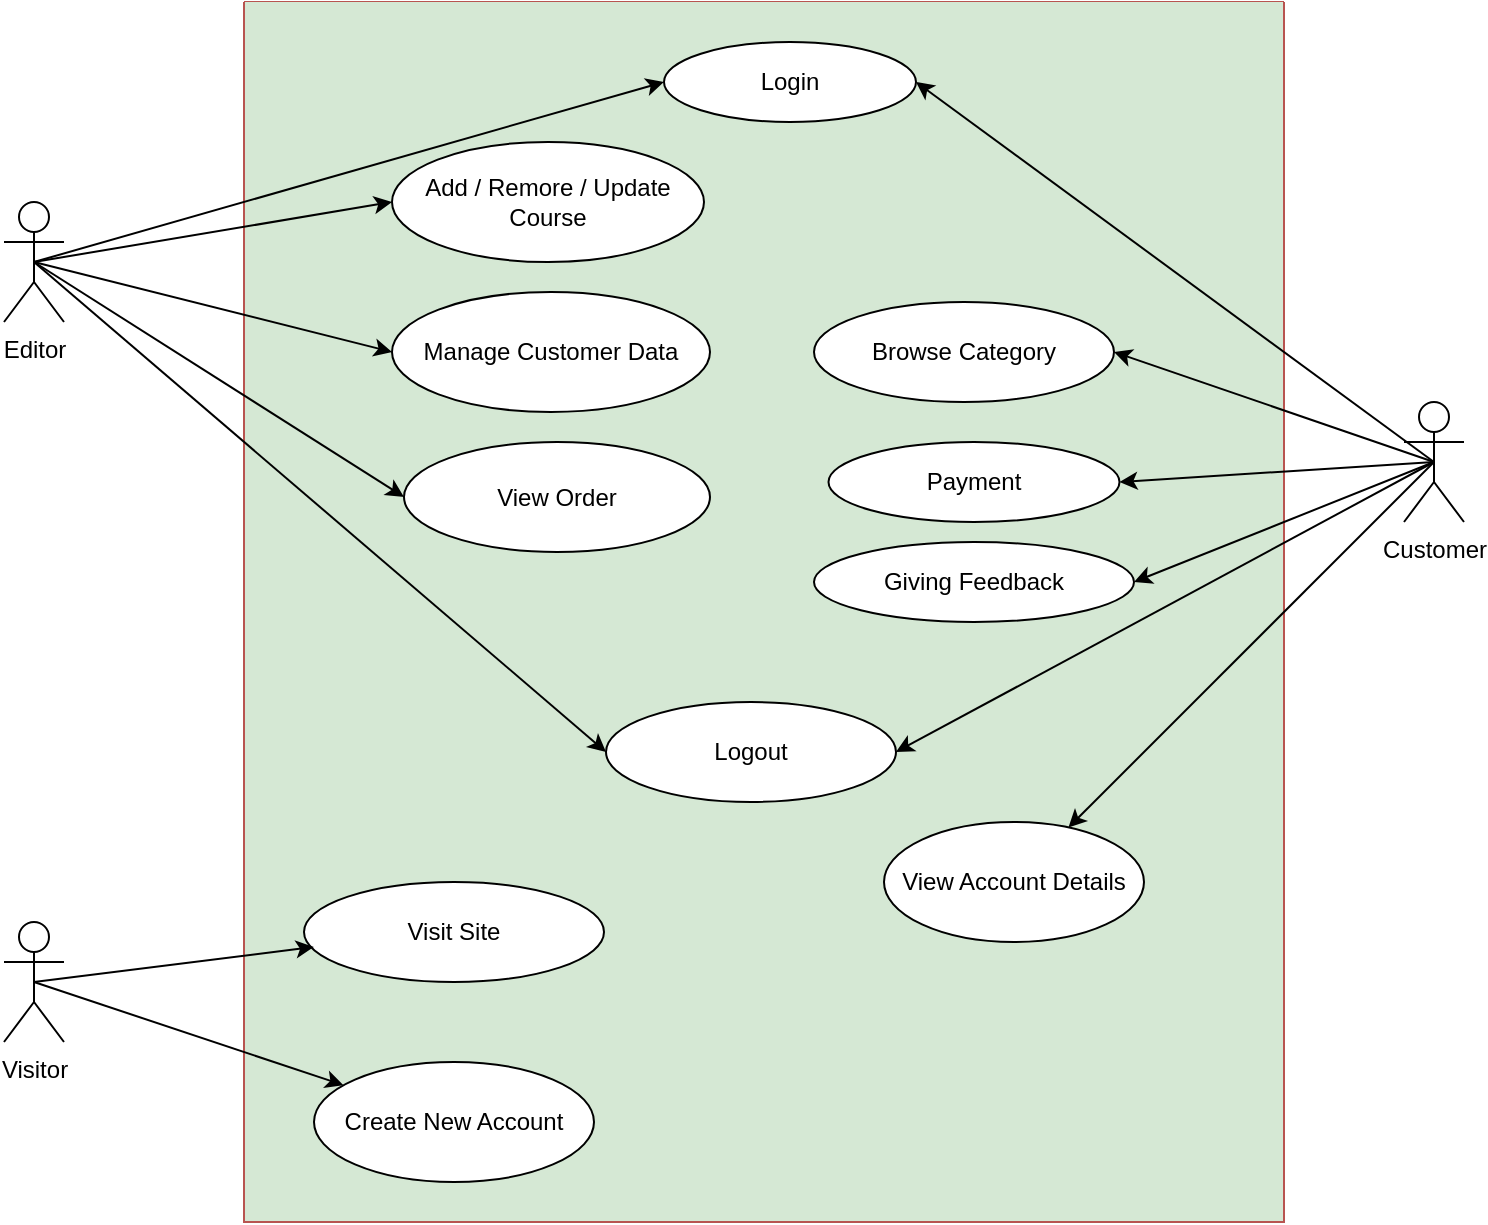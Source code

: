 <mxfile compressed="true" version="16.5.6" type="github"><diagram id="SVKaOEhVigUVczkBLGVq" name="Page-1"><mxGraphModel dx="868" dy="450" grid="1" gridSize="10" guides="1" tooltips="1" connect="1" arrows="1" fold="1" page="1" pageScale="1" pageWidth="827" pageHeight="1169" math="0" shadow="0"><root><object label="" id="0"><mxCell/></object><mxCell id="1" parent="0"/><mxCell id="2un76AmxoCiAzIp-n82Q-10" value="" style="swimlane;startSize=0;fillColor=#f8cecc;strokeColor=#b85450;swimlaneFillColor=#D5E8D4;gradientDirection=south;gradientColor=none;rounded=0;shadow=0;sketch=0;glass=0;labelBackgroundColor=none;" vertex="1" parent="1"><mxGeometry x="160" y="40" width="520" height="610" as="geometry"/></mxCell><mxCell id="c1tF5glh7n1Xves2hnFM-6" value="Create New Account" style="ellipse;whiteSpace=wrap;html=1;" parent="2un76AmxoCiAzIp-n82Q-10" vertex="1"><mxGeometry x="35" y="530" width="140" height="60" as="geometry"/></mxCell><mxCell id="c1tF5glh7n1Xves2hnFM-5" value="Visit Site" style="ellipse;whiteSpace=wrap;html=1;" parent="2un76AmxoCiAzIp-n82Q-10" vertex="1"><mxGeometry x="30" y="440" width="150" height="50" as="geometry"/></mxCell><mxCell id="c1tF5glh7n1Xves2hnFM-3" value="Logout" style="ellipse;whiteSpace=wrap;html=1;" parent="2un76AmxoCiAzIp-n82Q-10" vertex="1"><mxGeometry x="181" y="350" width="145" height="50" as="geometry"/></mxCell><mxCell id="c1tF5glh7n1Xves2hnFM-4" value="View Account Details" style="ellipse;whiteSpace=wrap;html=1;" parent="2un76AmxoCiAzIp-n82Q-10" vertex="1"><mxGeometry x="320" y="410" width="130" height="60" as="geometry"/></mxCell><mxCell id="2un76AmxoCiAzIp-n82Q-3" value="Giving Feedback" style="ellipse;whiteSpace=wrap;html=1;" vertex="1" parent="2un76AmxoCiAzIp-n82Q-10"><mxGeometry x="285" y="270" width="160" height="40" as="geometry"/></mxCell><mxCell id="2un76AmxoCiAzIp-n82Q-2" value="Payment" style="ellipse;whiteSpace=wrap;html=1;" vertex="1" parent="2un76AmxoCiAzIp-n82Q-10"><mxGeometry x="292.25" y="220" width="145.5" height="40" as="geometry"/></mxCell><mxCell id="2un76AmxoCiAzIp-n82Q-1" value="Browse Category" style="ellipse;whiteSpace=wrap;html=1;" vertex="1" parent="2un76AmxoCiAzIp-n82Q-10"><mxGeometry x="285" y="150" width="150" height="50" as="geometry"/></mxCell><mxCell id="c1tF5glh7n1Xves2hnFM-2" value="Login" style="ellipse;whiteSpace=wrap;html=1;" parent="2un76AmxoCiAzIp-n82Q-10" vertex="1"><mxGeometry x="210" y="20" width="126" height="40" as="geometry"/></mxCell><mxCell id="2un76AmxoCiAzIp-n82Q-4" value="Add / Remore / Update Course" style="ellipse;whiteSpace=wrap;html=1;" vertex="1" parent="2un76AmxoCiAzIp-n82Q-10"><mxGeometry x="74" y="70" width="156" height="60" as="geometry"/></mxCell><mxCell id="2un76AmxoCiAzIp-n82Q-12" value="Manage Customer Data" style="ellipse;whiteSpace=wrap;html=1;rounded=0;shadow=0;glass=0;labelBackgroundColor=none;sketch=0;gradientColor=none;gradientDirection=south;" vertex="1" parent="2un76AmxoCiAzIp-n82Q-10"><mxGeometry x="74" y="145" width="159" height="60" as="geometry"/></mxCell><mxCell id="2un76AmxoCiAzIp-n82Q-15" value="View Order" style="ellipse;whiteSpace=wrap;html=1;rounded=0;shadow=0;glass=0;labelBackgroundColor=none;sketch=0;gradientColor=none;gradientDirection=south;" vertex="1" parent="2un76AmxoCiAzIp-n82Q-10"><mxGeometry x="80" y="220" width="153" height="55" as="geometry"/></mxCell><mxCell id="cUy7YZxRetMB7Kt8PGve-1" value="Editor" style="shape=umlActor;verticalLabelPosition=bottom;verticalAlign=top;html=1;outlineConnect=0;" parent="1" vertex="1"><mxGeometry x="40" y="140" width="30" height="60" as="geometry"/></mxCell><mxCell id="cUy7YZxRetMB7Kt8PGve-2" value="Visitor" style="shape=umlActor;verticalLabelPosition=bottom;verticalAlign=top;html=1;outlineConnect=0;" parent="1" vertex="1"><mxGeometry x="40" y="500" width="30" height="60" as="geometry"/></mxCell><mxCell id="aoWT-LzkS2eulk2DC-qY-1" value="Customer" style="shape=umlActor;verticalLabelPosition=bottom;verticalAlign=top;html=1;outlineConnect=0;" parent="1" vertex="1"><mxGeometry x="740" y="240" width="30" height="60" as="geometry"/></mxCell><mxCell id="IfXhBUEUI42p9_bn3BJ2-1" value="" style="endArrow=classic;html=1;rounded=0;entryX=0;entryY=0.5;entryDx=0;entryDy=0;exitX=0.5;exitY=0.5;exitDx=0;exitDy=0;exitPerimeter=0;" parent="1" target="c1tF5glh7n1Xves2hnFM-2" edge="1" source="cUy7YZxRetMB7Kt8PGve-1"><mxGeometry width="50" height="50" relative="1" as="geometry"><mxPoint x="80" y="125" as="sourcePoint"/><mxPoint x="350" y="90" as="targetPoint"/></mxGeometry></mxCell><mxCell id="IfXhBUEUI42p9_bn3BJ2-2" value="" style="endArrow=classic;html=1;rounded=0;entryX=1;entryY=0.5;entryDx=0;entryDy=0;exitX=0.5;exitY=0.5;exitDx=0;exitDy=0;exitPerimeter=0;" parent="1" target="c1tF5glh7n1Xves2hnFM-2" edge="1" source="aoWT-LzkS2eulk2DC-qY-1"><mxGeometry width="50" height="50" relative="1" as="geometry"><mxPoint x="760" y="240" as="sourcePoint"/><mxPoint x="740" y="70" as="targetPoint"/></mxGeometry></mxCell><mxCell id="IfXhBUEUI42p9_bn3BJ2-3" value="" style="endArrow=classic;html=1;rounded=0;entryX=1;entryY=0.5;entryDx=0;entryDy=0;exitX=0.5;exitY=0.5;exitDx=0;exitDy=0;exitPerimeter=0;" parent="1" target="c1tF5glh7n1Xves2hnFM-3" edge="1" source="aoWT-LzkS2eulk2DC-qY-1"><mxGeometry width="50" height="50" relative="1" as="geometry"><mxPoint x="760" y="260" as="sourcePoint"/><mxPoint x="483.499" y="115.159" as="targetPoint"/></mxGeometry></mxCell><mxCell id="IfXhBUEUI42p9_bn3BJ2-4" value="" style="endArrow=classic;html=1;rounded=0;entryX=0;entryY=0.5;entryDx=0;entryDy=0;exitX=0.5;exitY=0.5;exitDx=0;exitDy=0;exitPerimeter=0;" parent="1" target="c1tF5glh7n1Xves2hnFM-3" edge="1" source="cUy7YZxRetMB7Kt8PGve-1"><mxGeometry width="50" height="50" relative="1" as="geometry"><mxPoint x="80" y="135" as="sourcePoint"/><mxPoint x="364.375" y="114.463" as="targetPoint"/></mxGeometry></mxCell><mxCell id="IfXhBUEUI42p9_bn3BJ2-5" value="" style="endArrow=classic;html=1;rounded=0;exitX=0.5;exitY=0.5;exitDx=0;exitDy=0;exitPerimeter=0;" parent="1" target="c1tF5glh7n1Xves2hnFM-4" edge="1" source="aoWT-LzkS2eulk2DC-qY-1"><mxGeometry width="50" height="50" relative="1" as="geometry"><mxPoint x="760" y="280" as="sourcePoint"/><mxPoint x="480" y="350" as="targetPoint"/></mxGeometry></mxCell><mxCell id="IfXhBUEUI42p9_bn3BJ2-6" value="" style="endArrow=classic;html=1;rounded=0;entryX=0.033;entryY=0.65;entryDx=0;entryDy=0;entryPerimeter=0;exitX=0.5;exitY=0.5;exitDx=0;exitDy=0;exitPerimeter=0;" parent="1" target="c1tF5glh7n1Xves2hnFM-5" edge="1" source="cUy7YZxRetMB7Kt8PGve-2"><mxGeometry width="50" height="50" relative="1" as="geometry"><mxPoint x="80" y="480" as="sourcePoint"/><mxPoint x="130" y="430" as="targetPoint"/></mxGeometry></mxCell><mxCell id="IfXhBUEUI42p9_bn3BJ2-7" value="" style="endArrow=classic;html=1;rounded=0;exitX=0.5;exitY=0.5;exitDx=0;exitDy=0;exitPerimeter=0;" parent="1" target="c1tF5glh7n1Xves2hnFM-6" edge="1" source="cUy7YZxRetMB7Kt8PGve-2"><mxGeometry width="50" height="50" relative="1" as="geometry"><mxPoint x="80" y="490" as="sourcePoint"/><mxPoint x="223.96" y="422" as="targetPoint"/></mxGeometry></mxCell><mxCell id="2un76AmxoCiAzIp-n82Q-5" value="" style="endArrow=classic;html=1;rounded=0;entryX=1;entryY=0.5;entryDx=0;entryDy=0;exitX=0.5;exitY=0.5;exitDx=0;exitDy=0;exitPerimeter=0;" edge="1" parent="1" source="aoWT-LzkS2eulk2DC-qY-1" target="2un76AmxoCiAzIp-n82Q-1"><mxGeometry width="50" height="50" relative="1" as="geometry"><mxPoint x="760" y="250" as="sourcePoint"/><mxPoint x="490" y="100" as="targetPoint"/></mxGeometry></mxCell><mxCell id="2un76AmxoCiAzIp-n82Q-6" value="" style="endArrow=classic;html=1;rounded=0;entryX=1;entryY=0.5;entryDx=0;entryDy=0;exitX=0.5;exitY=0.5;exitDx=0;exitDy=0;exitPerimeter=0;" edge="1" parent="1" source="aoWT-LzkS2eulk2DC-qY-1" target="2un76AmxoCiAzIp-n82Q-2"><mxGeometry width="50" height="50" relative="1" as="geometry"><mxPoint x="760" y="250" as="sourcePoint"/><mxPoint x="610" y="185" as="targetPoint"/></mxGeometry></mxCell><mxCell id="2un76AmxoCiAzIp-n82Q-7" value="" style="endArrow=classic;html=1;rounded=0;entryX=1;entryY=0.5;entryDx=0;entryDy=0;exitX=0.5;exitY=0.5;exitDx=0;exitDy=0;exitPerimeter=0;" edge="1" parent="1" source="aoWT-LzkS2eulk2DC-qY-1" target="2un76AmxoCiAzIp-n82Q-3"><mxGeometry width="50" height="50" relative="1" as="geometry"><mxPoint x="760" y="260" as="sourcePoint"/><mxPoint x="615.5" y="240" as="targetPoint"/></mxGeometry></mxCell><mxCell id="2un76AmxoCiAzIp-n82Q-8" value="" style="endArrow=classic;html=1;rounded=0;entryX=0;entryY=0.5;entryDx=0;entryDy=0;exitX=0.5;exitY=0.5;exitDx=0;exitDy=0;exitPerimeter=0;" edge="1" parent="1" source="cUy7YZxRetMB7Kt8PGve-1" target="2un76AmxoCiAzIp-n82Q-4"><mxGeometry width="50" height="50" relative="1" as="geometry"><mxPoint x="80" y="130" as="sourcePoint"/><mxPoint x="364" y="100" as="targetPoint"/></mxGeometry></mxCell><mxCell id="2un76AmxoCiAzIp-n82Q-14" value="" style="endArrow=classic;html=1;rounded=0;entryX=0;entryY=0.5;entryDx=0;entryDy=0;exitX=0.5;exitY=0.5;exitDx=0;exitDy=0;exitPerimeter=0;" edge="1" parent="1" source="cUy7YZxRetMB7Kt8PGve-1" target="2un76AmxoCiAzIp-n82Q-12"><mxGeometry width="50" height="50" relative="1" as="geometry"><mxPoint x="65" y="130" as="sourcePoint"/><mxPoint x="244" y="200" as="targetPoint"/></mxGeometry></mxCell><mxCell id="2un76AmxoCiAzIp-n82Q-16" value="" style="endArrow=classic;html=1;rounded=0;entryX=0;entryY=0.5;entryDx=0;entryDy=0;exitX=0.5;exitY=0.5;exitDx=0;exitDy=0;exitPerimeter=0;" edge="1" parent="1" source="cUy7YZxRetMB7Kt8PGve-1" target="2un76AmxoCiAzIp-n82Q-15"><mxGeometry width="50" height="50" relative="1" as="geometry"><mxPoint x="75" y="140" as="sourcePoint"/><mxPoint x="260" y="300" as="targetPoint"/></mxGeometry></mxCell></root></mxGraphModel></diagram></mxfile>